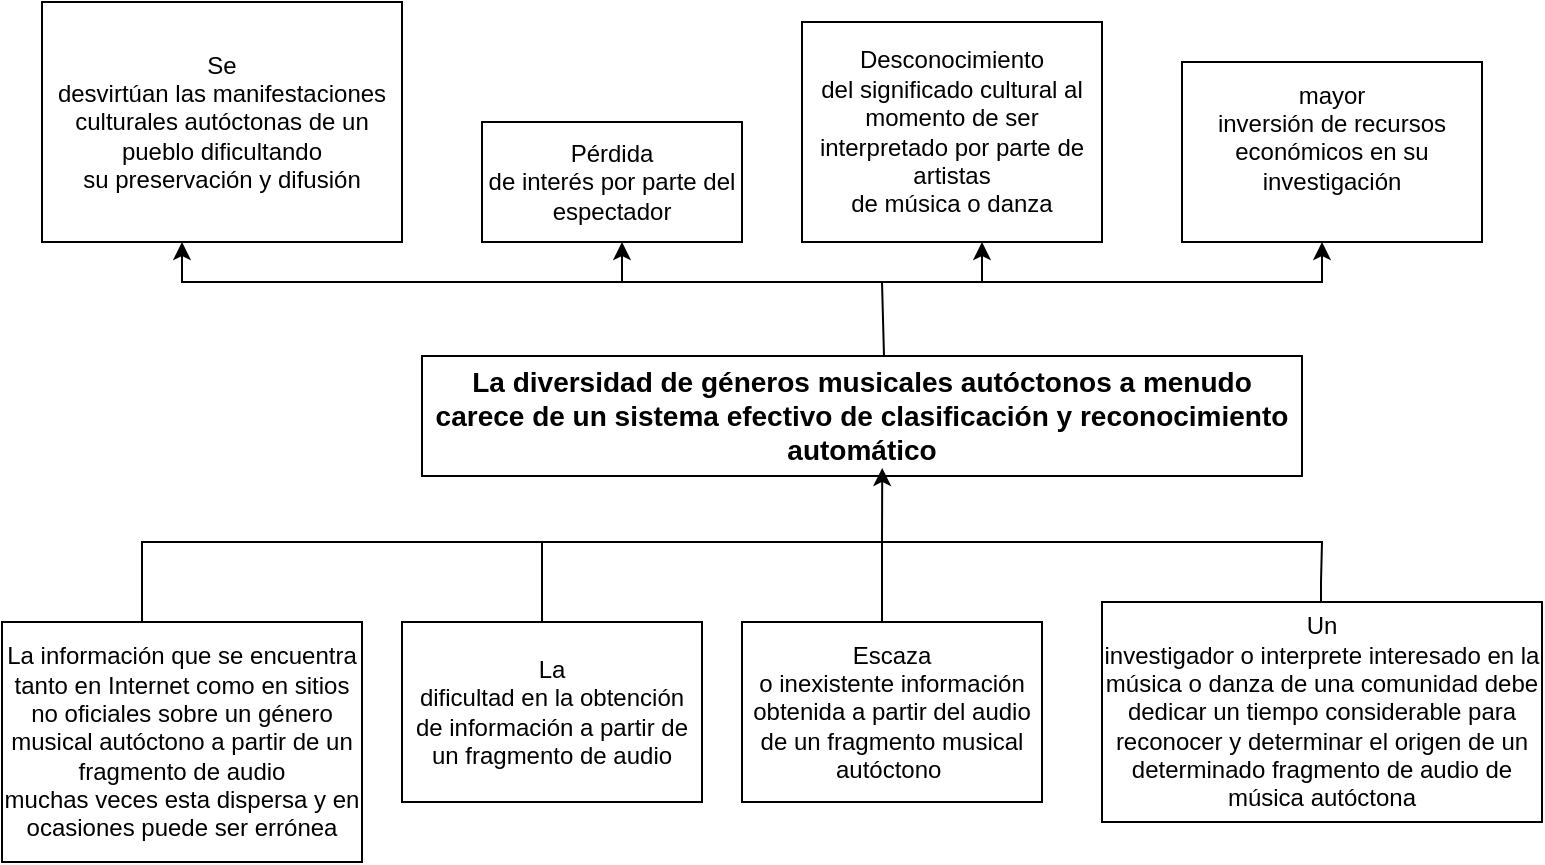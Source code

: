 <mxfile version="22.1.1" type="github">
  <diagram name="Página-1" id="w0e9lN6FAm0nyW3ddYeq">
    <mxGraphModel dx="880" dy="478" grid="1" gridSize="10" guides="1" tooltips="1" connect="1" arrows="1" fold="1" page="1" pageScale="1" pageWidth="827" pageHeight="1169" math="0" shadow="0">
      <root>
        <mxCell id="0" />
        <mxCell id="1" parent="0" />
        <mxCell id="33LNgJjM1-mqK_U-j7uh-1" value="&lt;b style=&quot;font-size: 14px;&quot;&gt;La&amp;nbsp;diversidad de géneros musicales autóctonos a menudo carece de un sistema&amp;nbsp;efectivo de clasificación y reconocimiento automático&lt;/b&gt;" style="rounded=0;whiteSpace=wrap;html=1;align=center;" vertex="1" parent="1">
          <mxGeometry x="240" y="217" width="440" height="60" as="geometry" />
        </mxCell>
        <mxCell id="33LNgJjM1-mqK_U-j7uh-2" value="La&amp;nbsp;información que se encuentra tanto en Internet como en sitios no oficiales&amp;nbsp;sobre un género musical autóctono a partir de un fragmento de audio muchas&amp;nbsp;veces esta dispersa y en ocasiones puede ser errónea" style="rounded=0;whiteSpace=wrap;html=1;" vertex="1" parent="1">
          <mxGeometry x="30" y="350" width="180" height="120" as="geometry" />
        </mxCell>
        <mxCell id="33LNgJjM1-mqK_U-j7uh-3" value="Se&lt;br&gt;desvirtúan las manifestaciones culturales autóctonas de un pueblo dificultando&lt;br&gt;su preservación y difusión" style="rounded=0;whiteSpace=wrap;html=1;" vertex="1" parent="1">
          <mxGeometry x="50" y="40" width="180" height="120" as="geometry" />
        </mxCell>
        <mxCell id="33LNgJjM1-mqK_U-j7uh-4" value="La&lt;br/&gt;dificultad en la obtención de información a partir de un fragmento de audio" style="rounded=0;whiteSpace=wrap;html=1;" vertex="1" parent="1">
          <mxGeometry x="230" y="350" width="150" height="90" as="geometry" />
        </mxCell>
        <mxCell id="33LNgJjM1-mqK_U-j7uh-5" value="Pérdida&lt;br&gt;de interés por parte del espectador" style="rounded=0;whiteSpace=wrap;html=1;" vertex="1" parent="1">
          <mxGeometry x="270" y="100" width="130" height="60" as="geometry" />
        </mxCell>
        <mxCell id="33LNgJjM1-mqK_U-j7uh-6" value="Escaza&lt;br&gt;o inexistente información obtenida a partir del audio de un fragmento musical&lt;br&gt;autóctono&amp;nbsp;" style="rounded=0;whiteSpace=wrap;html=1;" vertex="1" parent="1">
          <mxGeometry x="400" y="350" width="150" height="90" as="geometry" />
        </mxCell>
        <mxCell id="33LNgJjM1-mqK_U-j7uh-7" value="Desconocimiento&lt;br&gt;del significado cultural al momento de ser interpretado por parte de artistas&lt;br&gt;de música o danza" style="rounded=0;whiteSpace=wrap;html=1;" vertex="1" parent="1">
          <mxGeometry x="430" y="50" width="150" height="110" as="geometry" />
        </mxCell>
        <mxCell id="33LNgJjM1-mqK_U-j7uh-8" value="Un&lt;br/&gt;investigador o interprete interesado en la música o danza de una comunidad debe&lt;br/&gt;dedicar un tiempo considerable para reconocer y determinar el origen de un&lt;br/&gt;determinado fragmento de audio de música autóctona" style="rounded=0;whiteSpace=wrap;html=1;" vertex="1" parent="1">
          <mxGeometry x="580" y="340" width="220" height="110" as="geometry" />
        </mxCell>
        <mxCell id="33LNgJjM1-mqK_U-j7uh-9" value="&lt;font style=&quot;font-size: 12px;&quot;&gt;&lt;br&gt;&lt;span style=&quot;font-family: Arial, sans-serif;&quot;&gt;mayor&lt;br&gt;inversión de recursos económicos en su investigación&lt;/span&gt;&lt;br&gt;&lt;br&gt;&lt;br&gt;&lt;/font&gt;" style="rounded=0;whiteSpace=wrap;html=1;" vertex="1" parent="1">
          <mxGeometry x="620" y="70" width="150" height="90" as="geometry" />
        </mxCell>
        <mxCell id="33LNgJjM1-mqK_U-j7uh-15" value="" style="endArrow=classic;html=1;rounded=0;entryX=0.523;entryY=0.933;entryDx=0;entryDy=0;entryPerimeter=0;" edge="1" parent="1" target="33LNgJjM1-mqK_U-j7uh-1">
          <mxGeometry width="50" height="50" relative="1" as="geometry">
            <mxPoint x="100" y="350" as="sourcePoint" />
            <mxPoint x="420" y="310" as="targetPoint" />
            <Array as="points">
              <mxPoint x="100" y="310" />
              <mxPoint x="470" y="310" />
            </Array>
          </mxGeometry>
        </mxCell>
        <mxCell id="33LNgJjM1-mqK_U-j7uh-16" value="" style="endArrow=none;html=1;rounded=0;" edge="1" parent="1">
          <mxGeometry width="50" height="50" relative="1" as="geometry">
            <mxPoint x="300" y="350" as="sourcePoint" />
            <mxPoint x="300" y="310" as="targetPoint" />
          </mxGeometry>
        </mxCell>
        <mxCell id="33LNgJjM1-mqK_U-j7uh-17" value="" style="endArrow=none;html=1;rounded=0;" edge="1" parent="1">
          <mxGeometry width="50" height="50" relative="1" as="geometry">
            <mxPoint x="470" y="350" as="sourcePoint" />
            <mxPoint x="470" y="310" as="targetPoint" />
            <Array as="points">
              <mxPoint x="470" y="340" />
            </Array>
          </mxGeometry>
        </mxCell>
        <mxCell id="33LNgJjM1-mqK_U-j7uh-18" value="" style="endArrow=none;html=1;rounded=0;" edge="1" parent="1">
          <mxGeometry width="50" height="50" relative="1" as="geometry">
            <mxPoint x="689.5" y="340" as="sourcePoint" />
            <mxPoint x="470" y="310" as="targetPoint" />
            <Array as="points">
              <mxPoint x="689.5" y="330" />
              <mxPoint x="690" y="310" />
            </Array>
          </mxGeometry>
        </mxCell>
        <mxCell id="33LNgJjM1-mqK_U-j7uh-19" value="" style="endArrow=classic;html=1;rounded=0;exitX=0.525;exitY=0;exitDx=0;exitDy=0;exitPerimeter=0;" edge="1" parent="1" source="33LNgJjM1-mqK_U-j7uh-1">
          <mxGeometry width="50" height="50" relative="1" as="geometry">
            <mxPoint x="350" y="217" as="sourcePoint" />
            <mxPoint x="690" y="160" as="targetPoint" />
            <Array as="points">
              <mxPoint x="470" y="180" />
              <mxPoint x="690" y="180" />
              <mxPoint x="690" y="160" />
            </Array>
          </mxGeometry>
        </mxCell>
        <mxCell id="33LNgJjM1-mqK_U-j7uh-20" value="" style="endArrow=classic;html=1;rounded=0;" edge="1" parent="1">
          <mxGeometry width="50" height="50" relative="1" as="geometry">
            <mxPoint x="520" y="180" as="sourcePoint" />
            <mxPoint x="520" y="160" as="targetPoint" />
            <Array as="points">
              <mxPoint x="520" y="180" />
              <mxPoint x="520" y="160" />
            </Array>
          </mxGeometry>
        </mxCell>
        <mxCell id="33LNgJjM1-mqK_U-j7uh-23" value="" style="endArrow=classic;html=1;rounded=0;" edge="1" parent="1">
          <mxGeometry width="50" height="50" relative="1" as="geometry">
            <mxPoint x="470" y="180" as="sourcePoint" />
            <mxPoint x="340" y="160" as="targetPoint" />
            <Array as="points">
              <mxPoint x="340" y="180" />
            </Array>
          </mxGeometry>
        </mxCell>
        <mxCell id="33LNgJjM1-mqK_U-j7uh-25" value="" style="endArrow=classic;html=1;rounded=0;" edge="1" parent="1">
          <mxGeometry width="50" height="50" relative="1" as="geometry">
            <mxPoint x="340" y="180" as="sourcePoint" />
            <mxPoint x="120" y="160" as="targetPoint" />
            <Array as="points">
              <mxPoint x="120" y="180" />
            </Array>
          </mxGeometry>
        </mxCell>
      </root>
    </mxGraphModel>
  </diagram>
</mxfile>
